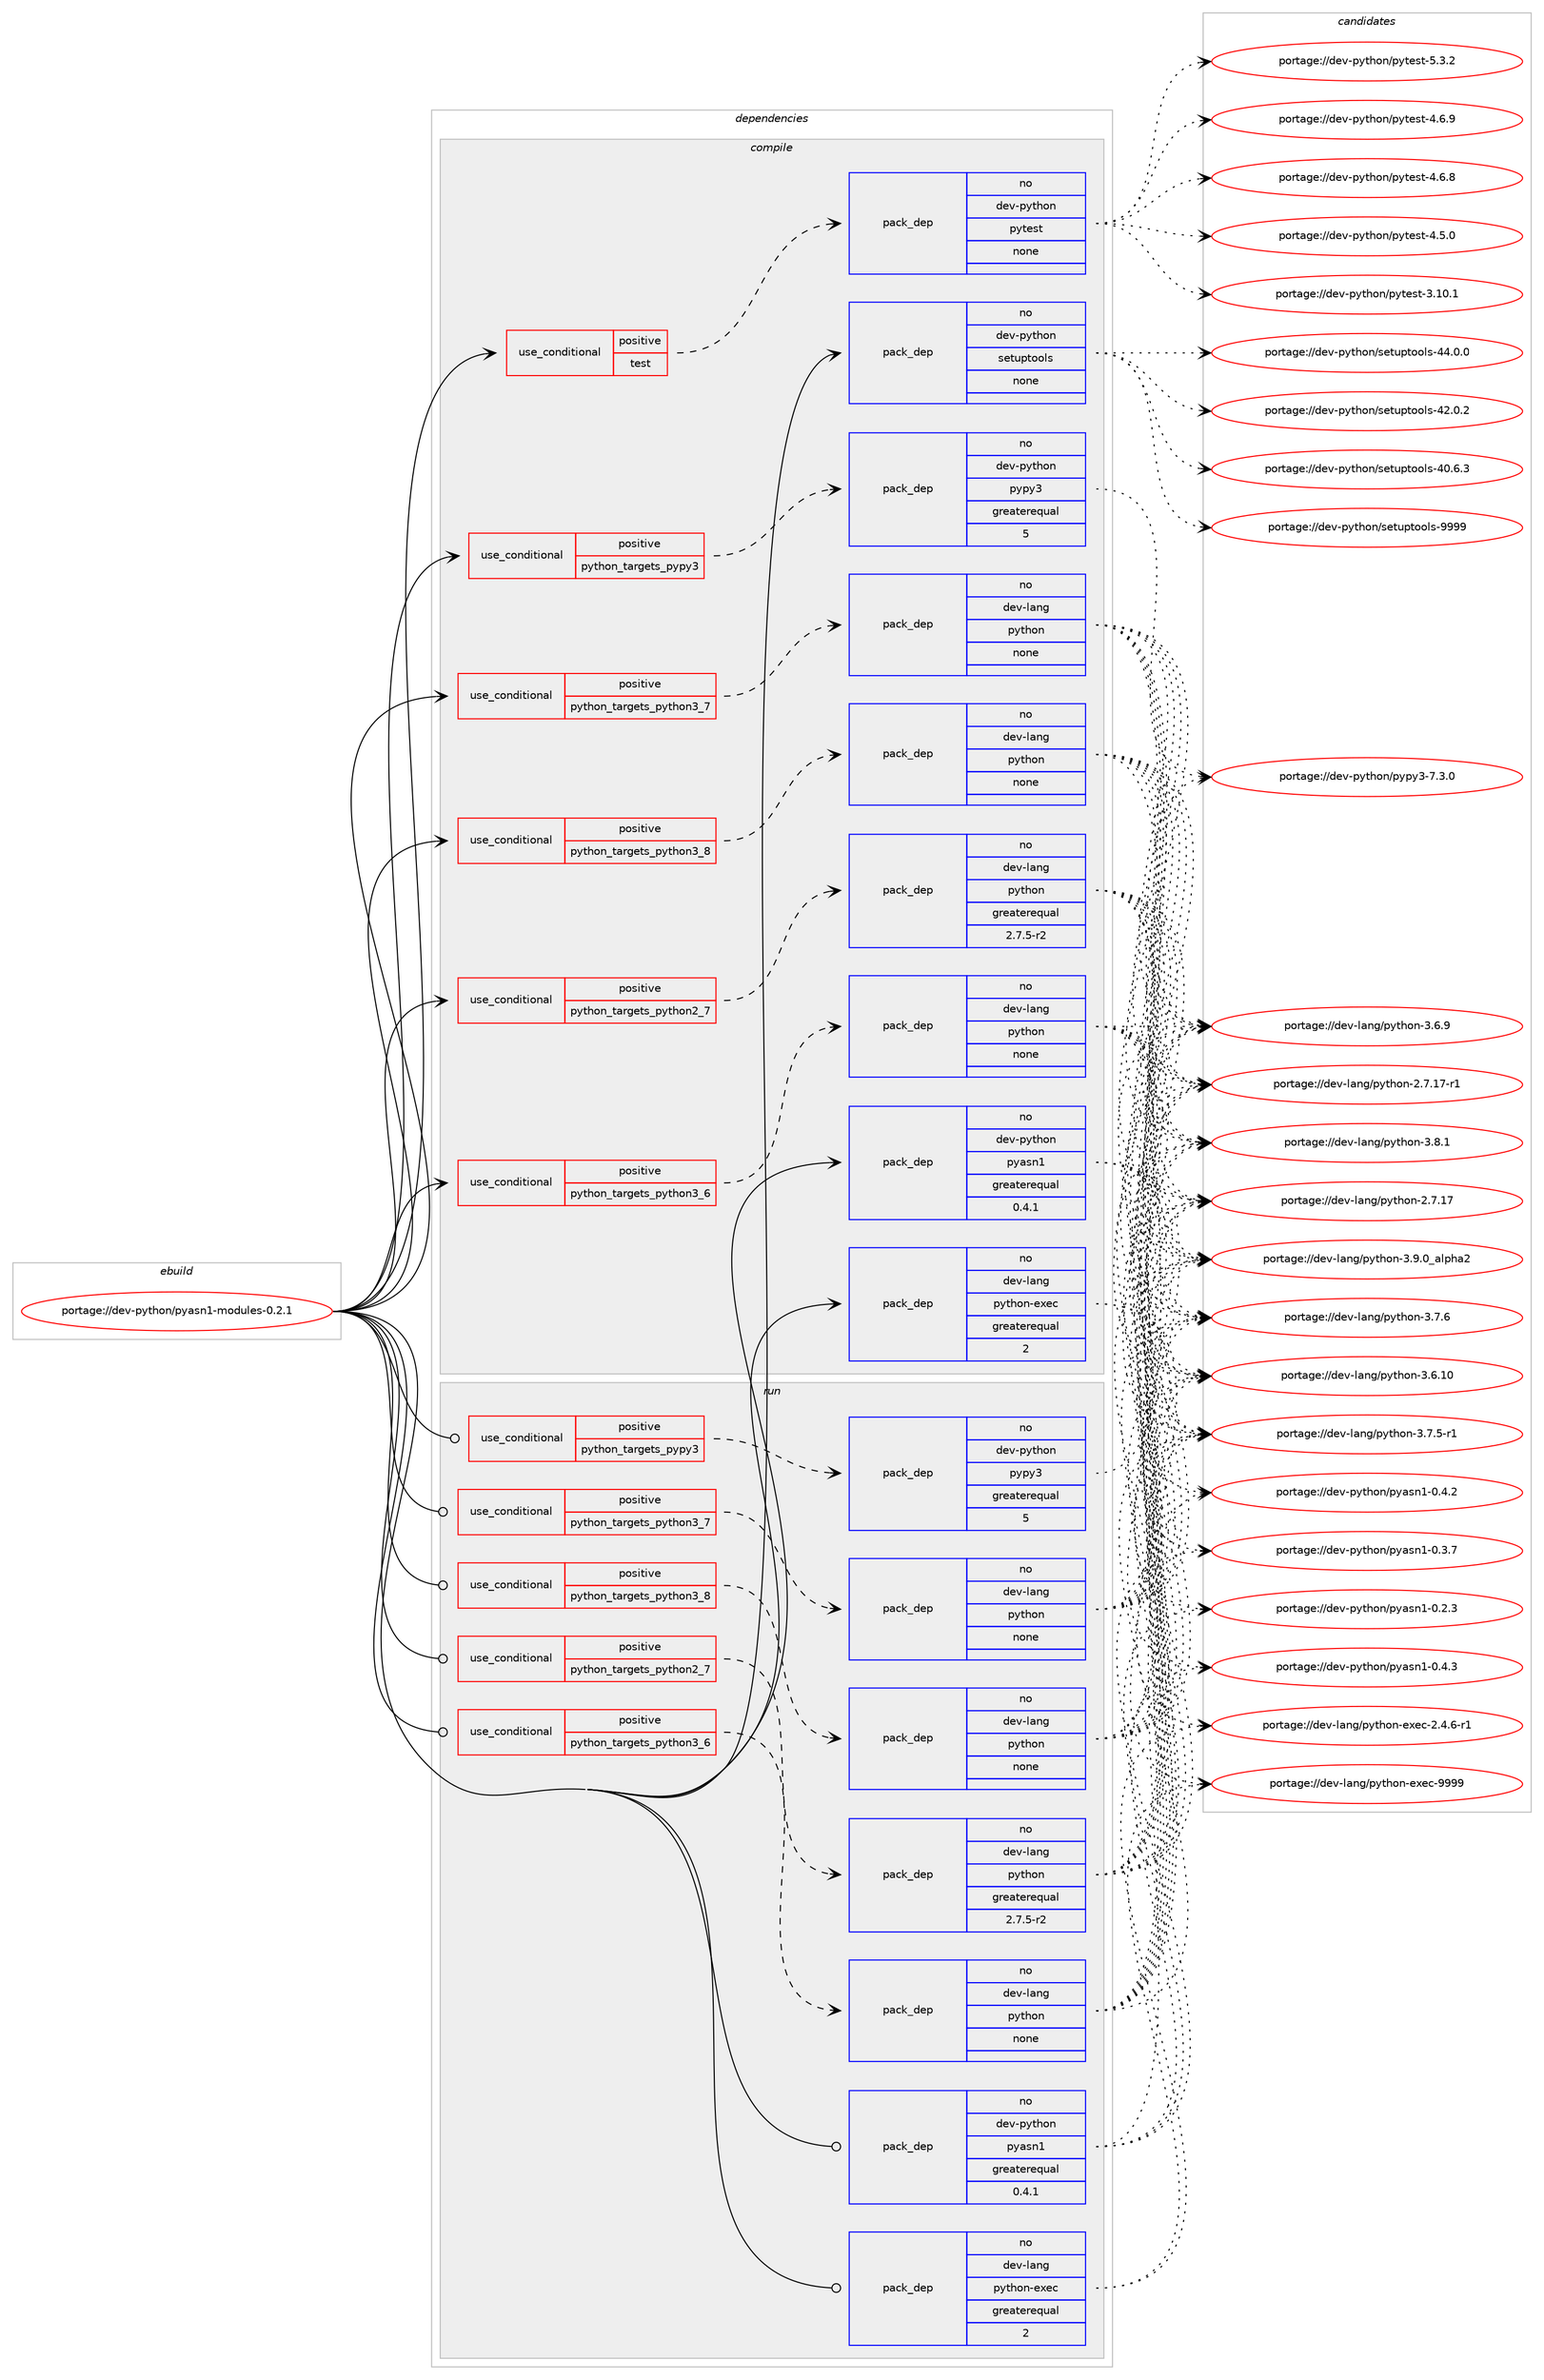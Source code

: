 digraph prolog {

# *************
# Graph options
# *************

newrank=true;
concentrate=true;
compound=true;
graph [rankdir=LR,fontname=Helvetica,fontsize=10,ranksep=1.5];#, ranksep=2.5, nodesep=0.2];
edge  [arrowhead=vee];
node  [fontname=Helvetica,fontsize=10];

# **********
# The ebuild
# **********

subgraph cluster_leftcol {
color=gray;
rank=same;
label=<<i>ebuild</i>>;
id [label="portage://dev-python/pyasn1-modules-0.2.1", color=red, width=4, href="../dev-python/pyasn1-modules-0.2.1.svg"];
}

# ****************
# The dependencies
# ****************

subgraph cluster_midcol {
color=gray;
label=<<i>dependencies</i>>;
subgraph cluster_compile {
fillcolor="#eeeeee";
style=filled;
label=<<i>compile</i>>;
subgraph cond109986 {
dependency439779 [label=<<TABLE BORDER="0" CELLBORDER="1" CELLSPACING="0" CELLPADDING="4"><TR><TD ROWSPAN="3" CELLPADDING="10">use_conditional</TD></TR><TR><TD>positive</TD></TR><TR><TD>python_targets_pypy3</TD></TR></TABLE>>, shape=none, color=red];
subgraph pack324855 {
dependency439780 [label=<<TABLE BORDER="0" CELLBORDER="1" CELLSPACING="0" CELLPADDING="4" WIDTH="220"><TR><TD ROWSPAN="6" CELLPADDING="30">pack_dep</TD></TR><TR><TD WIDTH="110">no</TD></TR><TR><TD>dev-python</TD></TR><TR><TD>pypy3</TD></TR><TR><TD>greaterequal</TD></TR><TR><TD>5</TD></TR></TABLE>>, shape=none, color=blue];
}
dependency439779:e -> dependency439780:w [weight=20,style="dashed",arrowhead="vee"];
}
id:e -> dependency439779:w [weight=20,style="solid",arrowhead="vee"];
subgraph cond109987 {
dependency439781 [label=<<TABLE BORDER="0" CELLBORDER="1" CELLSPACING="0" CELLPADDING="4"><TR><TD ROWSPAN="3" CELLPADDING="10">use_conditional</TD></TR><TR><TD>positive</TD></TR><TR><TD>python_targets_python2_7</TD></TR></TABLE>>, shape=none, color=red];
subgraph pack324856 {
dependency439782 [label=<<TABLE BORDER="0" CELLBORDER="1" CELLSPACING="0" CELLPADDING="4" WIDTH="220"><TR><TD ROWSPAN="6" CELLPADDING="30">pack_dep</TD></TR><TR><TD WIDTH="110">no</TD></TR><TR><TD>dev-lang</TD></TR><TR><TD>python</TD></TR><TR><TD>greaterequal</TD></TR><TR><TD>2.7.5-r2</TD></TR></TABLE>>, shape=none, color=blue];
}
dependency439781:e -> dependency439782:w [weight=20,style="dashed",arrowhead="vee"];
}
id:e -> dependency439781:w [weight=20,style="solid",arrowhead="vee"];
subgraph cond109988 {
dependency439783 [label=<<TABLE BORDER="0" CELLBORDER="1" CELLSPACING="0" CELLPADDING="4"><TR><TD ROWSPAN="3" CELLPADDING="10">use_conditional</TD></TR><TR><TD>positive</TD></TR><TR><TD>python_targets_python3_6</TD></TR></TABLE>>, shape=none, color=red];
subgraph pack324857 {
dependency439784 [label=<<TABLE BORDER="0" CELLBORDER="1" CELLSPACING="0" CELLPADDING="4" WIDTH="220"><TR><TD ROWSPAN="6" CELLPADDING="30">pack_dep</TD></TR><TR><TD WIDTH="110">no</TD></TR><TR><TD>dev-lang</TD></TR><TR><TD>python</TD></TR><TR><TD>none</TD></TR><TR><TD></TD></TR></TABLE>>, shape=none, color=blue];
}
dependency439783:e -> dependency439784:w [weight=20,style="dashed",arrowhead="vee"];
}
id:e -> dependency439783:w [weight=20,style="solid",arrowhead="vee"];
subgraph cond109989 {
dependency439785 [label=<<TABLE BORDER="0" CELLBORDER="1" CELLSPACING="0" CELLPADDING="4"><TR><TD ROWSPAN="3" CELLPADDING="10">use_conditional</TD></TR><TR><TD>positive</TD></TR><TR><TD>python_targets_python3_7</TD></TR></TABLE>>, shape=none, color=red];
subgraph pack324858 {
dependency439786 [label=<<TABLE BORDER="0" CELLBORDER="1" CELLSPACING="0" CELLPADDING="4" WIDTH="220"><TR><TD ROWSPAN="6" CELLPADDING="30">pack_dep</TD></TR><TR><TD WIDTH="110">no</TD></TR><TR><TD>dev-lang</TD></TR><TR><TD>python</TD></TR><TR><TD>none</TD></TR><TR><TD></TD></TR></TABLE>>, shape=none, color=blue];
}
dependency439785:e -> dependency439786:w [weight=20,style="dashed",arrowhead="vee"];
}
id:e -> dependency439785:w [weight=20,style="solid",arrowhead="vee"];
subgraph cond109990 {
dependency439787 [label=<<TABLE BORDER="0" CELLBORDER="1" CELLSPACING="0" CELLPADDING="4"><TR><TD ROWSPAN="3" CELLPADDING="10">use_conditional</TD></TR><TR><TD>positive</TD></TR><TR><TD>python_targets_python3_8</TD></TR></TABLE>>, shape=none, color=red];
subgraph pack324859 {
dependency439788 [label=<<TABLE BORDER="0" CELLBORDER="1" CELLSPACING="0" CELLPADDING="4" WIDTH="220"><TR><TD ROWSPAN="6" CELLPADDING="30">pack_dep</TD></TR><TR><TD WIDTH="110">no</TD></TR><TR><TD>dev-lang</TD></TR><TR><TD>python</TD></TR><TR><TD>none</TD></TR><TR><TD></TD></TR></TABLE>>, shape=none, color=blue];
}
dependency439787:e -> dependency439788:w [weight=20,style="dashed",arrowhead="vee"];
}
id:e -> dependency439787:w [weight=20,style="solid",arrowhead="vee"];
subgraph cond109991 {
dependency439789 [label=<<TABLE BORDER="0" CELLBORDER="1" CELLSPACING="0" CELLPADDING="4"><TR><TD ROWSPAN="3" CELLPADDING="10">use_conditional</TD></TR><TR><TD>positive</TD></TR><TR><TD>test</TD></TR></TABLE>>, shape=none, color=red];
subgraph pack324860 {
dependency439790 [label=<<TABLE BORDER="0" CELLBORDER="1" CELLSPACING="0" CELLPADDING="4" WIDTH="220"><TR><TD ROWSPAN="6" CELLPADDING="30">pack_dep</TD></TR><TR><TD WIDTH="110">no</TD></TR><TR><TD>dev-python</TD></TR><TR><TD>pytest</TD></TR><TR><TD>none</TD></TR><TR><TD></TD></TR></TABLE>>, shape=none, color=blue];
}
dependency439789:e -> dependency439790:w [weight=20,style="dashed",arrowhead="vee"];
}
id:e -> dependency439789:w [weight=20,style="solid",arrowhead="vee"];
subgraph pack324861 {
dependency439791 [label=<<TABLE BORDER="0" CELLBORDER="1" CELLSPACING="0" CELLPADDING="4" WIDTH="220"><TR><TD ROWSPAN="6" CELLPADDING="30">pack_dep</TD></TR><TR><TD WIDTH="110">no</TD></TR><TR><TD>dev-lang</TD></TR><TR><TD>python-exec</TD></TR><TR><TD>greaterequal</TD></TR><TR><TD>2</TD></TR></TABLE>>, shape=none, color=blue];
}
id:e -> dependency439791:w [weight=20,style="solid",arrowhead="vee"];
subgraph pack324862 {
dependency439792 [label=<<TABLE BORDER="0" CELLBORDER="1" CELLSPACING="0" CELLPADDING="4" WIDTH="220"><TR><TD ROWSPAN="6" CELLPADDING="30">pack_dep</TD></TR><TR><TD WIDTH="110">no</TD></TR><TR><TD>dev-python</TD></TR><TR><TD>pyasn1</TD></TR><TR><TD>greaterequal</TD></TR><TR><TD>0.4.1</TD></TR></TABLE>>, shape=none, color=blue];
}
id:e -> dependency439792:w [weight=20,style="solid",arrowhead="vee"];
subgraph pack324863 {
dependency439793 [label=<<TABLE BORDER="0" CELLBORDER="1" CELLSPACING="0" CELLPADDING="4" WIDTH="220"><TR><TD ROWSPAN="6" CELLPADDING="30">pack_dep</TD></TR><TR><TD WIDTH="110">no</TD></TR><TR><TD>dev-python</TD></TR><TR><TD>setuptools</TD></TR><TR><TD>none</TD></TR><TR><TD></TD></TR></TABLE>>, shape=none, color=blue];
}
id:e -> dependency439793:w [weight=20,style="solid",arrowhead="vee"];
}
subgraph cluster_compileandrun {
fillcolor="#eeeeee";
style=filled;
label=<<i>compile and run</i>>;
}
subgraph cluster_run {
fillcolor="#eeeeee";
style=filled;
label=<<i>run</i>>;
subgraph cond109992 {
dependency439794 [label=<<TABLE BORDER="0" CELLBORDER="1" CELLSPACING="0" CELLPADDING="4"><TR><TD ROWSPAN="3" CELLPADDING="10">use_conditional</TD></TR><TR><TD>positive</TD></TR><TR><TD>python_targets_pypy3</TD></TR></TABLE>>, shape=none, color=red];
subgraph pack324864 {
dependency439795 [label=<<TABLE BORDER="0" CELLBORDER="1" CELLSPACING="0" CELLPADDING="4" WIDTH="220"><TR><TD ROWSPAN="6" CELLPADDING="30">pack_dep</TD></TR><TR><TD WIDTH="110">no</TD></TR><TR><TD>dev-python</TD></TR><TR><TD>pypy3</TD></TR><TR><TD>greaterequal</TD></TR><TR><TD>5</TD></TR></TABLE>>, shape=none, color=blue];
}
dependency439794:e -> dependency439795:w [weight=20,style="dashed",arrowhead="vee"];
}
id:e -> dependency439794:w [weight=20,style="solid",arrowhead="odot"];
subgraph cond109993 {
dependency439796 [label=<<TABLE BORDER="0" CELLBORDER="1" CELLSPACING="0" CELLPADDING="4"><TR><TD ROWSPAN="3" CELLPADDING="10">use_conditional</TD></TR><TR><TD>positive</TD></TR><TR><TD>python_targets_python2_7</TD></TR></TABLE>>, shape=none, color=red];
subgraph pack324865 {
dependency439797 [label=<<TABLE BORDER="0" CELLBORDER="1" CELLSPACING="0" CELLPADDING="4" WIDTH="220"><TR><TD ROWSPAN="6" CELLPADDING="30">pack_dep</TD></TR><TR><TD WIDTH="110">no</TD></TR><TR><TD>dev-lang</TD></TR><TR><TD>python</TD></TR><TR><TD>greaterequal</TD></TR><TR><TD>2.7.5-r2</TD></TR></TABLE>>, shape=none, color=blue];
}
dependency439796:e -> dependency439797:w [weight=20,style="dashed",arrowhead="vee"];
}
id:e -> dependency439796:w [weight=20,style="solid",arrowhead="odot"];
subgraph cond109994 {
dependency439798 [label=<<TABLE BORDER="0" CELLBORDER="1" CELLSPACING="0" CELLPADDING="4"><TR><TD ROWSPAN="3" CELLPADDING="10">use_conditional</TD></TR><TR><TD>positive</TD></TR><TR><TD>python_targets_python3_6</TD></TR></TABLE>>, shape=none, color=red];
subgraph pack324866 {
dependency439799 [label=<<TABLE BORDER="0" CELLBORDER="1" CELLSPACING="0" CELLPADDING="4" WIDTH="220"><TR><TD ROWSPAN="6" CELLPADDING="30">pack_dep</TD></TR><TR><TD WIDTH="110">no</TD></TR><TR><TD>dev-lang</TD></TR><TR><TD>python</TD></TR><TR><TD>none</TD></TR><TR><TD></TD></TR></TABLE>>, shape=none, color=blue];
}
dependency439798:e -> dependency439799:w [weight=20,style="dashed",arrowhead="vee"];
}
id:e -> dependency439798:w [weight=20,style="solid",arrowhead="odot"];
subgraph cond109995 {
dependency439800 [label=<<TABLE BORDER="0" CELLBORDER="1" CELLSPACING="0" CELLPADDING="4"><TR><TD ROWSPAN="3" CELLPADDING="10">use_conditional</TD></TR><TR><TD>positive</TD></TR><TR><TD>python_targets_python3_7</TD></TR></TABLE>>, shape=none, color=red];
subgraph pack324867 {
dependency439801 [label=<<TABLE BORDER="0" CELLBORDER="1" CELLSPACING="0" CELLPADDING="4" WIDTH="220"><TR><TD ROWSPAN="6" CELLPADDING="30">pack_dep</TD></TR><TR><TD WIDTH="110">no</TD></TR><TR><TD>dev-lang</TD></TR><TR><TD>python</TD></TR><TR><TD>none</TD></TR><TR><TD></TD></TR></TABLE>>, shape=none, color=blue];
}
dependency439800:e -> dependency439801:w [weight=20,style="dashed",arrowhead="vee"];
}
id:e -> dependency439800:w [weight=20,style="solid",arrowhead="odot"];
subgraph cond109996 {
dependency439802 [label=<<TABLE BORDER="0" CELLBORDER="1" CELLSPACING="0" CELLPADDING="4"><TR><TD ROWSPAN="3" CELLPADDING="10">use_conditional</TD></TR><TR><TD>positive</TD></TR><TR><TD>python_targets_python3_8</TD></TR></TABLE>>, shape=none, color=red];
subgraph pack324868 {
dependency439803 [label=<<TABLE BORDER="0" CELLBORDER="1" CELLSPACING="0" CELLPADDING="4" WIDTH="220"><TR><TD ROWSPAN="6" CELLPADDING="30">pack_dep</TD></TR><TR><TD WIDTH="110">no</TD></TR><TR><TD>dev-lang</TD></TR><TR><TD>python</TD></TR><TR><TD>none</TD></TR><TR><TD></TD></TR></TABLE>>, shape=none, color=blue];
}
dependency439802:e -> dependency439803:w [weight=20,style="dashed",arrowhead="vee"];
}
id:e -> dependency439802:w [weight=20,style="solid",arrowhead="odot"];
subgraph pack324869 {
dependency439804 [label=<<TABLE BORDER="0" CELLBORDER="1" CELLSPACING="0" CELLPADDING="4" WIDTH="220"><TR><TD ROWSPAN="6" CELLPADDING="30">pack_dep</TD></TR><TR><TD WIDTH="110">no</TD></TR><TR><TD>dev-lang</TD></TR><TR><TD>python-exec</TD></TR><TR><TD>greaterequal</TD></TR><TR><TD>2</TD></TR></TABLE>>, shape=none, color=blue];
}
id:e -> dependency439804:w [weight=20,style="solid",arrowhead="odot"];
subgraph pack324870 {
dependency439805 [label=<<TABLE BORDER="0" CELLBORDER="1" CELLSPACING="0" CELLPADDING="4" WIDTH="220"><TR><TD ROWSPAN="6" CELLPADDING="30">pack_dep</TD></TR><TR><TD WIDTH="110">no</TD></TR><TR><TD>dev-python</TD></TR><TR><TD>pyasn1</TD></TR><TR><TD>greaterequal</TD></TR><TR><TD>0.4.1</TD></TR></TABLE>>, shape=none, color=blue];
}
id:e -> dependency439805:w [weight=20,style="solid",arrowhead="odot"];
}
}

# **************
# The candidates
# **************

subgraph cluster_choices {
rank=same;
color=gray;
label=<<i>candidates</i>>;

subgraph choice324855 {
color=black;
nodesep=1;
choice100101118451121211161041111104711212111212151455546514648 [label="portage://dev-python/pypy3-7.3.0", color=red, width=4,href="../dev-python/pypy3-7.3.0.svg"];
dependency439780:e -> choice100101118451121211161041111104711212111212151455546514648:w [style=dotted,weight="100"];
}
subgraph choice324856 {
color=black;
nodesep=1;
choice10010111845108971101034711212111610411111045514657464895971081121049750 [label="portage://dev-lang/python-3.9.0_alpha2", color=red, width=4,href="../dev-lang/python-3.9.0_alpha2.svg"];
choice100101118451089711010347112121116104111110455146564649 [label="portage://dev-lang/python-3.8.1", color=red, width=4,href="../dev-lang/python-3.8.1.svg"];
choice100101118451089711010347112121116104111110455146554654 [label="portage://dev-lang/python-3.7.6", color=red, width=4,href="../dev-lang/python-3.7.6.svg"];
choice1001011184510897110103471121211161041111104551465546534511449 [label="portage://dev-lang/python-3.7.5-r1", color=red, width=4,href="../dev-lang/python-3.7.5-r1.svg"];
choice100101118451089711010347112121116104111110455146544657 [label="portage://dev-lang/python-3.6.9", color=red, width=4,href="../dev-lang/python-3.6.9.svg"];
choice10010111845108971101034711212111610411111045514654464948 [label="portage://dev-lang/python-3.6.10", color=red, width=4,href="../dev-lang/python-3.6.10.svg"];
choice100101118451089711010347112121116104111110455046554649554511449 [label="portage://dev-lang/python-2.7.17-r1", color=red, width=4,href="../dev-lang/python-2.7.17-r1.svg"];
choice10010111845108971101034711212111610411111045504655464955 [label="portage://dev-lang/python-2.7.17", color=red, width=4,href="../dev-lang/python-2.7.17.svg"];
dependency439782:e -> choice10010111845108971101034711212111610411111045514657464895971081121049750:w [style=dotted,weight="100"];
dependency439782:e -> choice100101118451089711010347112121116104111110455146564649:w [style=dotted,weight="100"];
dependency439782:e -> choice100101118451089711010347112121116104111110455146554654:w [style=dotted,weight="100"];
dependency439782:e -> choice1001011184510897110103471121211161041111104551465546534511449:w [style=dotted,weight="100"];
dependency439782:e -> choice100101118451089711010347112121116104111110455146544657:w [style=dotted,weight="100"];
dependency439782:e -> choice10010111845108971101034711212111610411111045514654464948:w [style=dotted,weight="100"];
dependency439782:e -> choice100101118451089711010347112121116104111110455046554649554511449:w [style=dotted,weight="100"];
dependency439782:e -> choice10010111845108971101034711212111610411111045504655464955:w [style=dotted,weight="100"];
}
subgraph choice324857 {
color=black;
nodesep=1;
choice10010111845108971101034711212111610411111045514657464895971081121049750 [label="portage://dev-lang/python-3.9.0_alpha2", color=red, width=4,href="../dev-lang/python-3.9.0_alpha2.svg"];
choice100101118451089711010347112121116104111110455146564649 [label="portage://dev-lang/python-3.8.1", color=red, width=4,href="../dev-lang/python-3.8.1.svg"];
choice100101118451089711010347112121116104111110455146554654 [label="portage://dev-lang/python-3.7.6", color=red, width=4,href="../dev-lang/python-3.7.6.svg"];
choice1001011184510897110103471121211161041111104551465546534511449 [label="portage://dev-lang/python-3.7.5-r1", color=red, width=4,href="../dev-lang/python-3.7.5-r1.svg"];
choice100101118451089711010347112121116104111110455146544657 [label="portage://dev-lang/python-3.6.9", color=red, width=4,href="../dev-lang/python-3.6.9.svg"];
choice10010111845108971101034711212111610411111045514654464948 [label="portage://dev-lang/python-3.6.10", color=red, width=4,href="../dev-lang/python-3.6.10.svg"];
choice100101118451089711010347112121116104111110455046554649554511449 [label="portage://dev-lang/python-2.7.17-r1", color=red, width=4,href="../dev-lang/python-2.7.17-r1.svg"];
choice10010111845108971101034711212111610411111045504655464955 [label="portage://dev-lang/python-2.7.17", color=red, width=4,href="../dev-lang/python-2.7.17.svg"];
dependency439784:e -> choice10010111845108971101034711212111610411111045514657464895971081121049750:w [style=dotted,weight="100"];
dependency439784:e -> choice100101118451089711010347112121116104111110455146564649:w [style=dotted,weight="100"];
dependency439784:e -> choice100101118451089711010347112121116104111110455146554654:w [style=dotted,weight="100"];
dependency439784:e -> choice1001011184510897110103471121211161041111104551465546534511449:w [style=dotted,weight="100"];
dependency439784:e -> choice100101118451089711010347112121116104111110455146544657:w [style=dotted,weight="100"];
dependency439784:e -> choice10010111845108971101034711212111610411111045514654464948:w [style=dotted,weight="100"];
dependency439784:e -> choice100101118451089711010347112121116104111110455046554649554511449:w [style=dotted,weight="100"];
dependency439784:e -> choice10010111845108971101034711212111610411111045504655464955:w [style=dotted,weight="100"];
}
subgraph choice324858 {
color=black;
nodesep=1;
choice10010111845108971101034711212111610411111045514657464895971081121049750 [label="portage://dev-lang/python-3.9.0_alpha2", color=red, width=4,href="../dev-lang/python-3.9.0_alpha2.svg"];
choice100101118451089711010347112121116104111110455146564649 [label="portage://dev-lang/python-3.8.1", color=red, width=4,href="../dev-lang/python-3.8.1.svg"];
choice100101118451089711010347112121116104111110455146554654 [label="portage://dev-lang/python-3.7.6", color=red, width=4,href="../dev-lang/python-3.7.6.svg"];
choice1001011184510897110103471121211161041111104551465546534511449 [label="portage://dev-lang/python-3.7.5-r1", color=red, width=4,href="../dev-lang/python-3.7.5-r1.svg"];
choice100101118451089711010347112121116104111110455146544657 [label="portage://dev-lang/python-3.6.9", color=red, width=4,href="../dev-lang/python-3.6.9.svg"];
choice10010111845108971101034711212111610411111045514654464948 [label="portage://dev-lang/python-3.6.10", color=red, width=4,href="../dev-lang/python-3.6.10.svg"];
choice100101118451089711010347112121116104111110455046554649554511449 [label="portage://dev-lang/python-2.7.17-r1", color=red, width=4,href="../dev-lang/python-2.7.17-r1.svg"];
choice10010111845108971101034711212111610411111045504655464955 [label="portage://dev-lang/python-2.7.17", color=red, width=4,href="../dev-lang/python-2.7.17.svg"];
dependency439786:e -> choice10010111845108971101034711212111610411111045514657464895971081121049750:w [style=dotted,weight="100"];
dependency439786:e -> choice100101118451089711010347112121116104111110455146564649:w [style=dotted,weight="100"];
dependency439786:e -> choice100101118451089711010347112121116104111110455146554654:w [style=dotted,weight="100"];
dependency439786:e -> choice1001011184510897110103471121211161041111104551465546534511449:w [style=dotted,weight="100"];
dependency439786:e -> choice100101118451089711010347112121116104111110455146544657:w [style=dotted,weight="100"];
dependency439786:e -> choice10010111845108971101034711212111610411111045514654464948:w [style=dotted,weight="100"];
dependency439786:e -> choice100101118451089711010347112121116104111110455046554649554511449:w [style=dotted,weight="100"];
dependency439786:e -> choice10010111845108971101034711212111610411111045504655464955:w [style=dotted,weight="100"];
}
subgraph choice324859 {
color=black;
nodesep=1;
choice10010111845108971101034711212111610411111045514657464895971081121049750 [label="portage://dev-lang/python-3.9.0_alpha2", color=red, width=4,href="../dev-lang/python-3.9.0_alpha2.svg"];
choice100101118451089711010347112121116104111110455146564649 [label="portage://dev-lang/python-3.8.1", color=red, width=4,href="../dev-lang/python-3.8.1.svg"];
choice100101118451089711010347112121116104111110455146554654 [label="portage://dev-lang/python-3.7.6", color=red, width=4,href="../dev-lang/python-3.7.6.svg"];
choice1001011184510897110103471121211161041111104551465546534511449 [label="portage://dev-lang/python-3.7.5-r1", color=red, width=4,href="../dev-lang/python-3.7.5-r1.svg"];
choice100101118451089711010347112121116104111110455146544657 [label="portage://dev-lang/python-3.6.9", color=red, width=4,href="../dev-lang/python-3.6.9.svg"];
choice10010111845108971101034711212111610411111045514654464948 [label="portage://dev-lang/python-3.6.10", color=red, width=4,href="../dev-lang/python-3.6.10.svg"];
choice100101118451089711010347112121116104111110455046554649554511449 [label="portage://dev-lang/python-2.7.17-r1", color=red, width=4,href="../dev-lang/python-2.7.17-r1.svg"];
choice10010111845108971101034711212111610411111045504655464955 [label="portage://dev-lang/python-2.7.17", color=red, width=4,href="../dev-lang/python-2.7.17.svg"];
dependency439788:e -> choice10010111845108971101034711212111610411111045514657464895971081121049750:w [style=dotted,weight="100"];
dependency439788:e -> choice100101118451089711010347112121116104111110455146564649:w [style=dotted,weight="100"];
dependency439788:e -> choice100101118451089711010347112121116104111110455146554654:w [style=dotted,weight="100"];
dependency439788:e -> choice1001011184510897110103471121211161041111104551465546534511449:w [style=dotted,weight="100"];
dependency439788:e -> choice100101118451089711010347112121116104111110455146544657:w [style=dotted,weight="100"];
dependency439788:e -> choice10010111845108971101034711212111610411111045514654464948:w [style=dotted,weight="100"];
dependency439788:e -> choice100101118451089711010347112121116104111110455046554649554511449:w [style=dotted,weight="100"];
dependency439788:e -> choice10010111845108971101034711212111610411111045504655464955:w [style=dotted,weight="100"];
}
subgraph choice324860 {
color=black;
nodesep=1;
choice1001011184511212111610411111047112121116101115116455346514650 [label="portage://dev-python/pytest-5.3.2", color=red, width=4,href="../dev-python/pytest-5.3.2.svg"];
choice1001011184511212111610411111047112121116101115116455246544657 [label="portage://dev-python/pytest-4.6.9", color=red, width=4,href="../dev-python/pytest-4.6.9.svg"];
choice1001011184511212111610411111047112121116101115116455246544656 [label="portage://dev-python/pytest-4.6.8", color=red, width=4,href="../dev-python/pytest-4.6.8.svg"];
choice1001011184511212111610411111047112121116101115116455246534648 [label="portage://dev-python/pytest-4.5.0", color=red, width=4,href="../dev-python/pytest-4.5.0.svg"];
choice100101118451121211161041111104711212111610111511645514649484649 [label="portage://dev-python/pytest-3.10.1", color=red, width=4,href="../dev-python/pytest-3.10.1.svg"];
dependency439790:e -> choice1001011184511212111610411111047112121116101115116455346514650:w [style=dotted,weight="100"];
dependency439790:e -> choice1001011184511212111610411111047112121116101115116455246544657:w [style=dotted,weight="100"];
dependency439790:e -> choice1001011184511212111610411111047112121116101115116455246544656:w [style=dotted,weight="100"];
dependency439790:e -> choice1001011184511212111610411111047112121116101115116455246534648:w [style=dotted,weight="100"];
dependency439790:e -> choice100101118451121211161041111104711212111610111511645514649484649:w [style=dotted,weight="100"];
}
subgraph choice324861 {
color=black;
nodesep=1;
choice10010111845108971101034711212111610411111045101120101994557575757 [label="portage://dev-lang/python-exec-9999", color=red, width=4,href="../dev-lang/python-exec-9999.svg"];
choice10010111845108971101034711212111610411111045101120101994550465246544511449 [label="portage://dev-lang/python-exec-2.4.6-r1", color=red, width=4,href="../dev-lang/python-exec-2.4.6-r1.svg"];
dependency439791:e -> choice10010111845108971101034711212111610411111045101120101994557575757:w [style=dotted,weight="100"];
dependency439791:e -> choice10010111845108971101034711212111610411111045101120101994550465246544511449:w [style=dotted,weight="100"];
}
subgraph choice324862 {
color=black;
nodesep=1;
choice10010111845112121116104111110471121219711511049454846524651 [label="portage://dev-python/pyasn1-0.4.3", color=red, width=4,href="../dev-python/pyasn1-0.4.3.svg"];
choice10010111845112121116104111110471121219711511049454846524650 [label="portage://dev-python/pyasn1-0.4.2", color=red, width=4,href="../dev-python/pyasn1-0.4.2.svg"];
choice10010111845112121116104111110471121219711511049454846514655 [label="portage://dev-python/pyasn1-0.3.7", color=red, width=4,href="../dev-python/pyasn1-0.3.7.svg"];
choice10010111845112121116104111110471121219711511049454846504651 [label="portage://dev-python/pyasn1-0.2.3", color=red, width=4,href="../dev-python/pyasn1-0.2.3.svg"];
dependency439792:e -> choice10010111845112121116104111110471121219711511049454846524651:w [style=dotted,weight="100"];
dependency439792:e -> choice10010111845112121116104111110471121219711511049454846524650:w [style=dotted,weight="100"];
dependency439792:e -> choice10010111845112121116104111110471121219711511049454846514655:w [style=dotted,weight="100"];
dependency439792:e -> choice10010111845112121116104111110471121219711511049454846504651:w [style=dotted,weight="100"];
}
subgraph choice324863 {
color=black;
nodesep=1;
choice10010111845112121116104111110471151011161171121161111111081154557575757 [label="portage://dev-python/setuptools-9999", color=red, width=4,href="../dev-python/setuptools-9999.svg"];
choice100101118451121211161041111104711510111611711211611111110811545525246484648 [label="portage://dev-python/setuptools-44.0.0", color=red, width=4,href="../dev-python/setuptools-44.0.0.svg"];
choice100101118451121211161041111104711510111611711211611111110811545525046484650 [label="portage://dev-python/setuptools-42.0.2", color=red, width=4,href="../dev-python/setuptools-42.0.2.svg"];
choice100101118451121211161041111104711510111611711211611111110811545524846544651 [label="portage://dev-python/setuptools-40.6.3", color=red, width=4,href="../dev-python/setuptools-40.6.3.svg"];
dependency439793:e -> choice10010111845112121116104111110471151011161171121161111111081154557575757:w [style=dotted,weight="100"];
dependency439793:e -> choice100101118451121211161041111104711510111611711211611111110811545525246484648:w [style=dotted,weight="100"];
dependency439793:e -> choice100101118451121211161041111104711510111611711211611111110811545525046484650:w [style=dotted,weight="100"];
dependency439793:e -> choice100101118451121211161041111104711510111611711211611111110811545524846544651:w [style=dotted,weight="100"];
}
subgraph choice324864 {
color=black;
nodesep=1;
choice100101118451121211161041111104711212111212151455546514648 [label="portage://dev-python/pypy3-7.3.0", color=red, width=4,href="../dev-python/pypy3-7.3.0.svg"];
dependency439795:e -> choice100101118451121211161041111104711212111212151455546514648:w [style=dotted,weight="100"];
}
subgraph choice324865 {
color=black;
nodesep=1;
choice10010111845108971101034711212111610411111045514657464895971081121049750 [label="portage://dev-lang/python-3.9.0_alpha2", color=red, width=4,href="../dev-lang/python-3.9.0_alpha2.svg"];
choice100101118451089711010347112121116104111110455146564649 [label="portage://dev-lang/python-3.8.1", color=red, width=4,href="../dev-lang/python-3.8.1.svg"];
choice100101118451089711010347112121116104111110455146554654 [label="portage://dev-lang/python-3.7.6", color=red, width=4,href="../dev-lang/python-3.7.6.svg"];
choice1001011184510897110103471121211161041111104551465546534511449 [label="portage://dev-lang/python-3.7.5-r1", color=red, width=4,href="../dev-lang/python-3.7.5-r1.svg"];
choice100101118451089711010347112121116104111110455146544657 [label="portage://dev-lang/python-3.6.9", color=red, width=4,href="../dev-lang/python-3.6.9.svg"];
choice10010111845108971101034711212111610411111045514654464948 [label="portage://dev-lang/python-3.6.10", color=red, width=4,href="../dev-lang/python-3.6.10.svg"];
choice100101118451089711010347112121116104111110455046554649554511449 [label="portage://dev-lang/python-2.7.17-r1", color=red, width=4,href="../dev-lang/python-2.7.17-r1.svg"];
choice10010111845108971101034711212111610411111045504655464955 [label="portage://dev-lang/python-2.7.17", color=red, width=4,href="../dev-lang/python-2.7.17.svg"];
dependency439797:e -> choice10010111845108971101034711212111610411111045514657464895971081121049750:w [style=dotted,weight="100"];
dependency439797:e -> choice100101118451089711010347112121116104111110455146564649:w [style=dotted,weight="100"];
dependency439797:e -> choice100101118451089711010347112121116104111110455146554654:w [style=dotted,weight="100"];
dependency439797:e -> choice1001011184510897110103471121211161041111104551465546534511449:w [style=dotted,weight="100"];
dependency439797:e -> choice100101118451089711010347112121116104111110455146544657:w [style=dotted,weight="100"];
dependency439797:e -> choice10010111845108971101034711212111610411111045514654464948:w [style=dotted,weight="100"];
dependency439797:e -> choice100101118451089711010347112121116104111110455046554649554511449:w [style=dotted,weight="100"];
dependency439797:e -> choice10010111845108971101034711212111610411111045504655464955:w [style=dotted,weight="100"];
}
subgraph choice324866 {
color=black;
nodesep=1;
choice10010111845108971101034711212111610411111045514657464895971081121049750 [label="portage://dev-lang/python-3.9.0_alpha2", color=red, width=4,href="../dev-lang/python-3.9.0_alpha2.svg"];
choice100101118451089711010347112121116104111110455146564649 [label="portage://dev-lang/python-3.8.1", color=red, width=4,href="../dev-lang/python-3.8.1.svg"];
choice100101118451089711010347112121116104111110455146554654 [label="portage://dev-lang/python-3.7.6", color=red, width=4,href="../dev-lang/python-3.7.6.svg"];
choice1001011184510897110103471121211161041111104551465546534511449 [label="portage://dev-lang/python-3.7.5-r1", color=red, width=4,href="../dev-lang/python-3.7.5-r1.svg"];
choice100101118451089711010347112121116104111110455146544657 [label="portage://dev-lang/python-3.6.9", color=red, width=4,href="../dev-lang/python-3.6.9.svg"];
choice10010111845108971101034711212111610411111045514654464948 [label="portage://dev-lang/python-3.6.10", color=red, width=4,href="../dev-lang/python-3.6.10.svg"];
choice100101118451089711010347112121116104111110455046554649554511449 [label="portage://dev-lang/python-2.7.17-r1", color=red, width=4,href="../dev-lang/python-2.7.17-r1.svg"];
choice10010111845108971101034711212111610411111045504655464955 [label="portage://dev-lang/python-2.7.17", color=red, width=4,href="../dev-lang/python-2.7.17.svg"];
dependency439799:e -> choice10010111845108971101034711212111610411111045514657464895971081121049750:w [style=dotted,weight="100"];
dependency439799:e -> choice100101118451089711010347112121116104111110455146564649:w [style=dotted,weight="100"];
dependency439799:e -> choice100101118451089711010347112121116104111110455146554654:w [style=dotted,weight="100"];
dependency439799:e -> choice1001011184510897110103471121211161041111104551465546534511449:w [style=dotted,weight="100"];
dependency439799:e -> choice100101118451089711010347112121116104111110455146544657:w [style=dotted,weight="100"];
dependency439799:e -> choice10010111845108971101034711212111610411111045514654464948:w [style=dotted,weight="100"];
dependency439799:e -> choice100101118451089711010347112121116104111110455046554649554511449:w [style=dotted,weight="100"];
dependency439799:e -> choice10010111845108971101034711212111610411111045504655464955:w [style=dotted,weight="100"];
}
subgraph choice324867 {
color=black;
nodesep=1;
choice10010111845108971101034711212111610411111045514657464895971081121049750 [label="portage://dev-lang/python-3.9.0_alpha2", color=red, width=4,href="../dev-lang/python-3.9.0_alpha2.svg"];
choice100101118451089711010347112121116104111110455146564649 [label="portage://dev-lang/python-3.8.1", color=red, width=4,href="../dev-lang/python-3.8.1.svg"];
choice100101118451089711010347112121116104111110455146554654 [label="portage://dev-lang/python-3.7.6", color=red, width=4,href="../dev-lang/python-3.7.6.svg"];
choice1001011184510897110103471121211161041111104551465546534511449 [label="portage://dev-lang/python-3.7.5-r1", color=red, width=4,href="../dev-lang/python-3.7.5-r1.svg"];
choice100101118451089711010347112121116104111110455146544657 [label="portage://dev-lang/python-3.6.9", color=red, width=4,href="../dev-lang/python-3.6.9.svg"];
choice10010111845108971101034711212111610411111045514654464948 [label="portage://dev-lang/python-3.6.10", color=red, width=4,href="../dev-lang/python-3.6.10.svg"];
choice100101118451089711010347112121116104111110455046554649554511449 [label="portage://dev-lang/python-2.7.17-r1", color=red, width=4,href="../dev-lang/python-2.7.17-r1.svg"];
choice10010111845108971101034711212111610411111045504655464955 [label="portage://dev-lang/python-2.7.17", color=red, width=4,href="../dev-lang/python-2.7.17.svg"];
dependency439801:e -> choice10010111845108971101034711212111610411111045514657464895971081121049750:w [style=dotted,weight="100"];
dependency439801:e -> choice100101118451089711010347112121116104111110455146564649:w [style=dotted,weight="100"];
dependency439801:e -> choice100101118451089711010347112121116104111110455146554654:w [style=dotted,weight="100"];
dependency439801:e -> choice1001011184510897110103471121211161041111104551465546534511449:w [style=dotted,weight="100"];
dependency439801:e -> choice100101118451089711010347112121116104111110455146544657:w [style=dotted,weight="100"];
dependency439801:e -> choice10010111845108971101034711212111610411111045514654464948:w [style=dotted,weight="100"];
dependency439801:e -> choice100101118451089711010347112121116104111110455046554649554511449:w [style=dotted,weight="100"];
dependency439801:e -> choice10010111845108971101034711212111610411111045504655464955:w [style=dotted,weight="100"];
}
subgraph choice324868 {
color=black;
nodesep=1;
choice10010111845108971101034711212111610411111045514657464895971081121049750 [label="portage://dev-lang/python-3.9.0_alpha2", color=red, width=4,href="../dev-lang/python-3.9.0_alpha2.svg"];
choice100101118451089711010347112121116104111110455146564649 [label="portage://dev-lang/python-3.8.1", color=red, width=4,href="../dev-lang/python-3.8.1.svg"];
choice100101118451089711010347112121116104111110455146554654 [label="portage://dev-lang/python-3.7.6", color=red, width=4,href="../dev-lang/python-3.7.6.svg"];
choice1001011184510897110103471121211161041111104551465546534511449 [label="portage://dev-lang/python-3.7.5-r1", color=red, width=4,href="../dev-lang/python-3.7.5-r1.svg"];
choice100101118451089711010347112121116104111110455146544657 [label="portage://dev-lang/python-3.6.9", color=red, width=4,href="../dev-lang/python-3.6.9.svg"];
choice10010111845108971101034711212111610411111045514654464948 [label="portage://dev-lang/python-3.6.10", color=red, width=4,href="../dev-lang/python-3.6.10.svg"];
choice100101118451089711010347112121116104111110455046554649554511449 [label="portage://dev-lang/python-2.7.17-r1", color=red, width=4,href="../dev-lang/python-2.7.17-r1.svg"];
choice10010111845108971101034711212111610411111045504655464955 [label="portage://dev-lang/python-2.7.17", color=red, width=4,href="../dev-lang/python-2.7.17.svg"];
dependency439803:e -> choice10010111845108971101034711212111610411111045514657464895971081121049750:w [style=dotted,weight="100"];
dependency439803:e -> choice100101118451089711010347112121116104111110455146564649:w [style=dotted,weight="100"];
dependency439803:e -> choice100101118451089711010347112121116104111110455146554654:w [style=dotted,weight="100"];
dependency439803:e -> choice1001011184510897110103471121211161041111104551465546534511449:w [style=dotted,weight="100"];
dependency439803:e -> choice100101118451089711010347112121116104111110455146544657:w [style=dotted,weight="100"];
dependency439803:e -> choice10010111845108971101034711212111610411111045514654464948:w [style=dotted,weight="100"];
dependency439803:e -> choice100101118451089711010347112121116104111110455046554649554511449:w [style=dotted,weight="100"];
dependency439803:e -> choice10010111845108971101034711212111610411111045504655464955:w [style=dotted,weight="100"];
}
subgraph choice324869 {
color=black;
nodesep=1;
choice10010111845108971101034711212111610411111045101120101994557575757 [label="portage://dev-lang/python-exec-9999", color=red, width=4,href="../dev-lang/python-exec-9999.svg"];
choice10010111845108971101034711212111610411111045101120101994550465246544511449 [label="portage://dev-lang/python-exec-2.4.6-r1", color=red, width=4,href="../dev-lang/python-exec-2.4.6-r1.svg"];
dependency439804:e -> choice10010111845108971101034711212111610411111045101120101994557575757:w [style=dotted,weight="100"];
dependency439804:e -> choice10010111845108971101034711212111610411111045101120101994550465246544511449:w [style=dotted,weight="100"];
}
subgraph choice324870 {
color=black;
nodesep=1;
choice10010111845112121116104111110471121219711511049454846524651 [label="portage://dev-python/pyasn1-0.4.3", color=red, width=4,href="../dev-python/pyasn1-0.4.3.svg"];
choice10010111845112121116104111110471121219711511049454846524650 [label="portage://dev-python/pyasn1-0.4.2", color=red, width=4,href="../dev-python/pyasn1-0.4.2.svg"];
choice10010111845112121116104111110471121219711511049454846514655 [label="portage://dev-python/pyasn1-0.3.7", color=red, width=4,href="../dev-python/pyasn1-0.3.7.svg"];
choice10010111845112121116104111110471121219711511049454846504651 [label="portage://dev-python/pyasn1-0.2.3", color=red, width=4,href="../dev-python/pyasn1-0.2.3.svg"];
dependency439805:e -> choice10010111845112121116104111110471121219711511049454846524651:w [style=dotted,weight="100"];
dependency439805:e -> choice10010111845112121116104111110471121219711511049454846524650:w [style=dotted,weight="100"];
dependency439805:e -> choice10010111845112121116104111110471121219711511049454846514655:w [style=dotted,weight="100"];
dependency439805:e -> choice10010111845112121116104111110471121219711511049454846504651:w [style=dotted,weight="100"];
}
}

}
